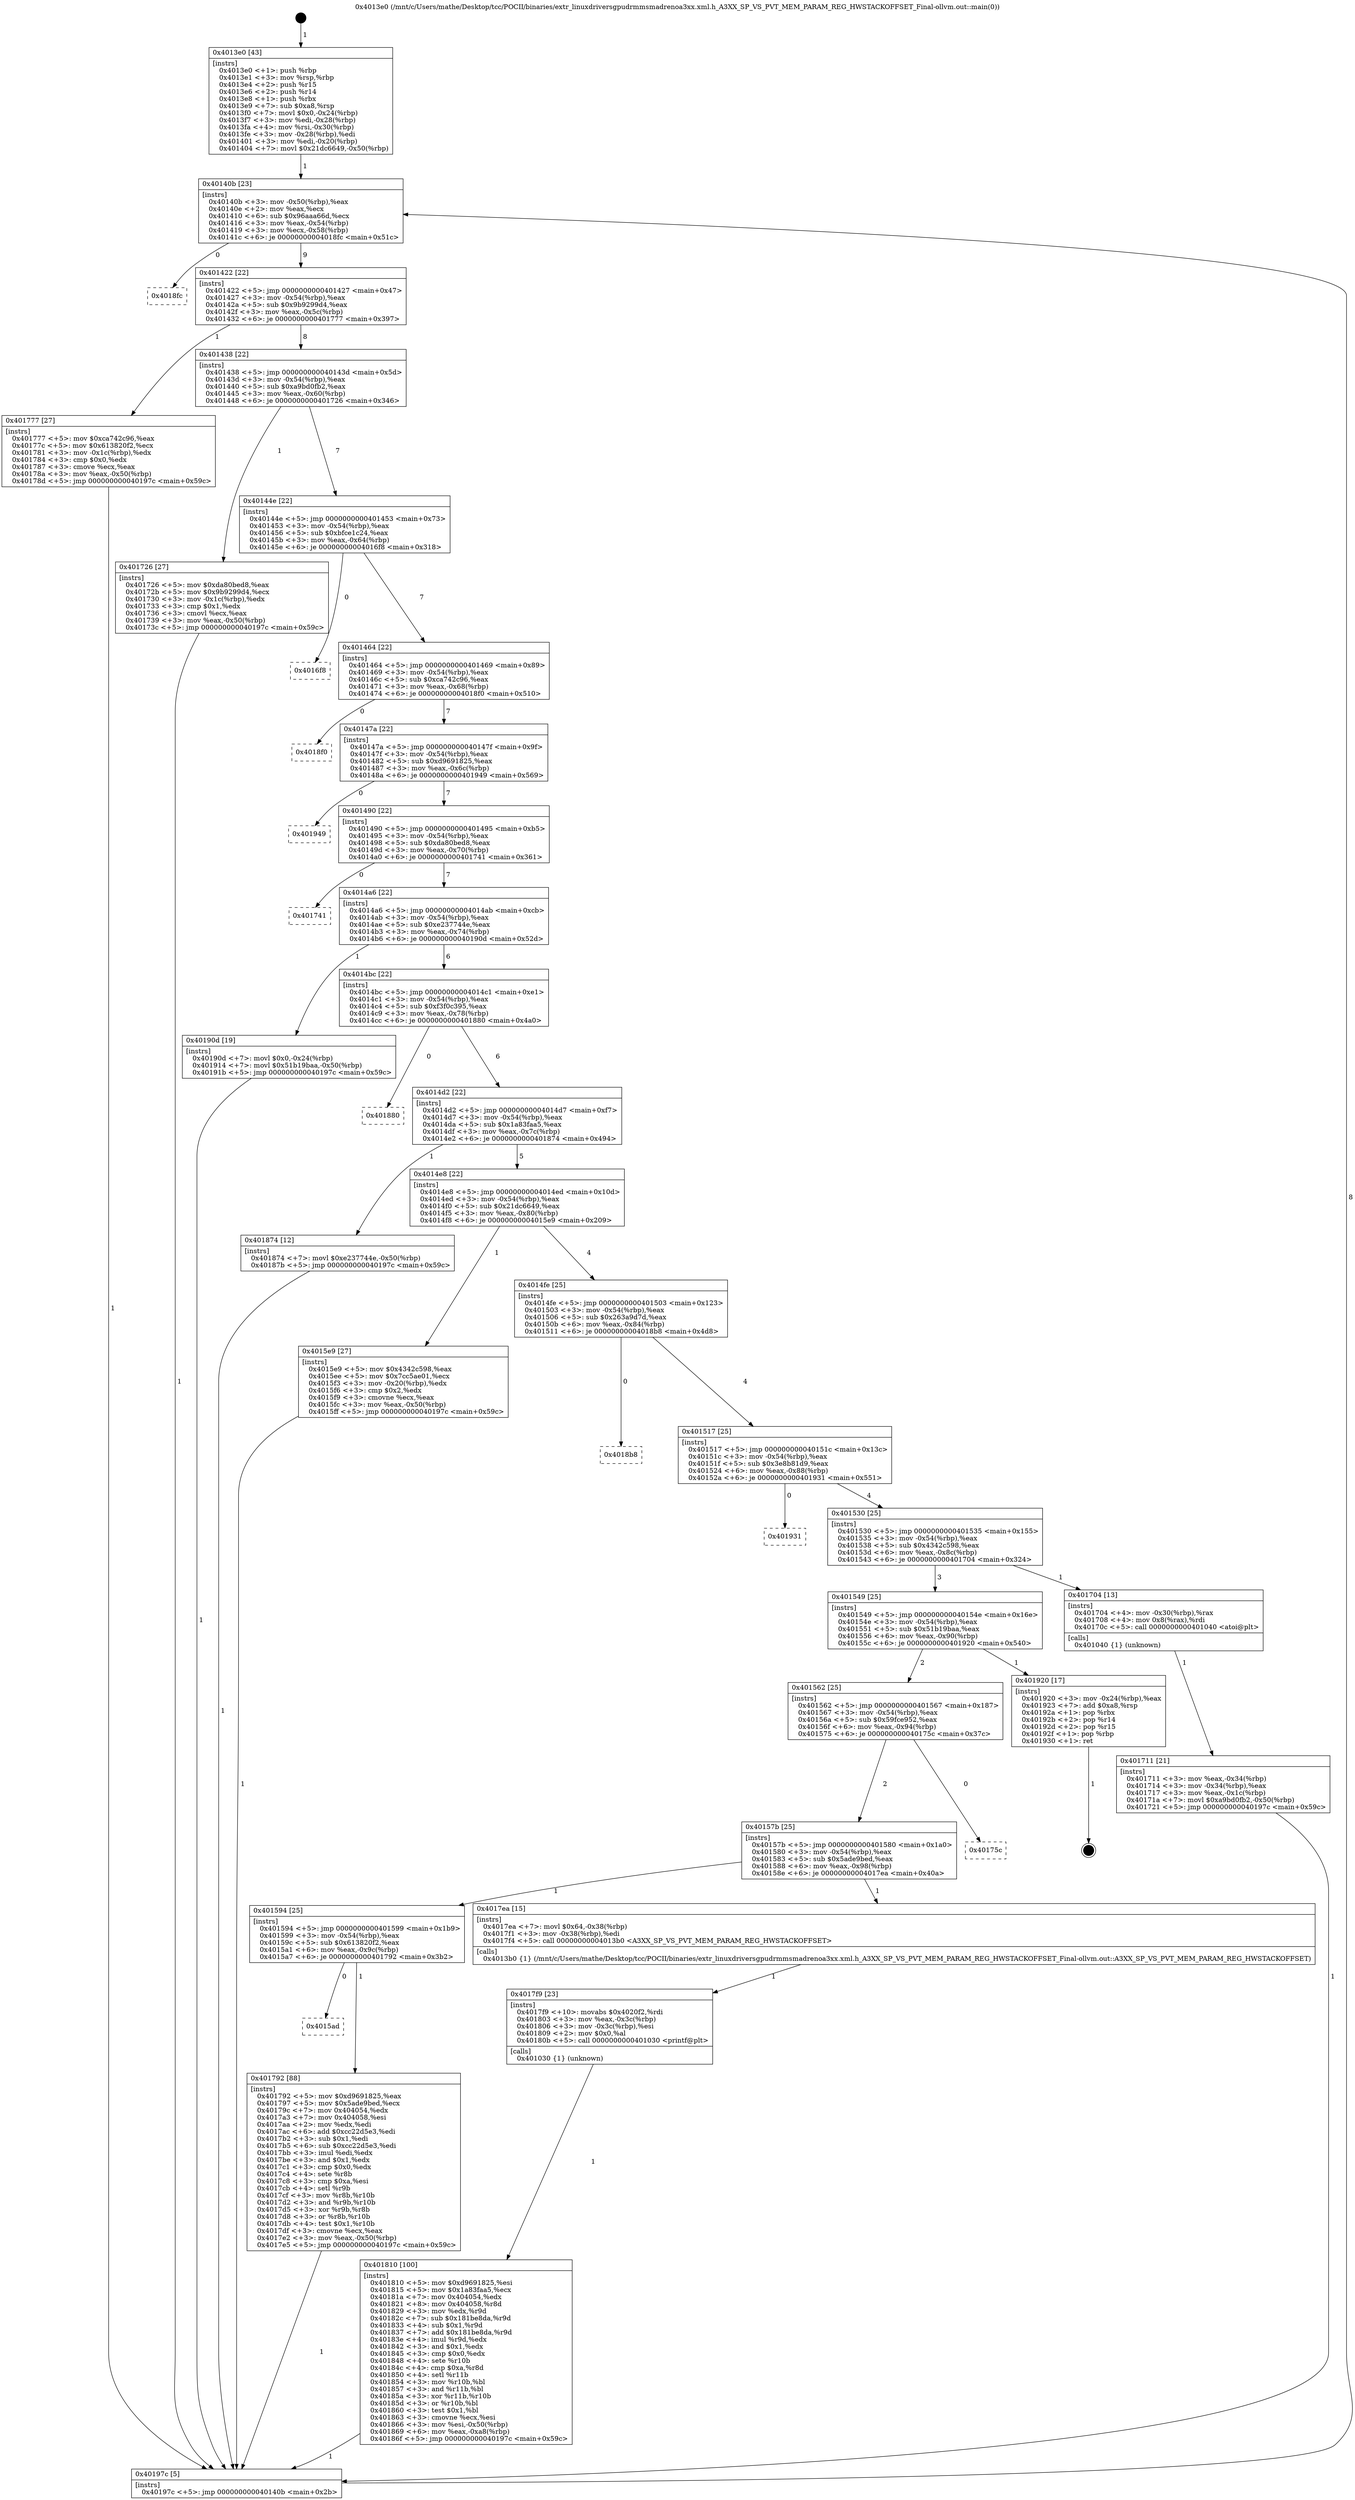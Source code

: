 digraph "0x4013e0" {
  label = "0x4013e0 (/mnt/c/Users/mathe/Desktop/tcc/POCII/binaries/extr_linuxdriversgpudrmmsmadrenoa3xx.xml.h_A3XX_SP_VS_PVT_MEM_PARAM_REG_HWSTACKOFFSET_Final-ollvm.out::main(0))"
  labelloc = "t"
  node[shape=record]

  Entry [label="",width=0.3,height=0.3,shape=circle,fillcolor=black,style=filled]
  "0x40140b" [label="{
     0x40140b [23]\l
     | [instrs]\l
     &nbsp;&nbsp;0x40140b \<+3\>: mov -0x50(%rbp),%eax\l
     &nbsp;&nbsp;0x40140e \<+2\>: mov %eax,%ecx\l
     &nbsp;&nbsp;0x401410 \<+6\>: sub $0x96aaa66d,%ecx\l
     &nbsp;&nbsp;0x401416 \<+3\>: mov %eax,-0x54(%rbp)\l
     &nbsp;&nbsp;0x401419 \<+3\>: mov %ecx,-0x58(%rbp)\l
     &nbsp;&nbsp;0x40141c \<+6\>: je 00000000004018fc \<main+0x51c\>\l
  }"]
  "0x4018fc" [label="{
     0x4018fc\l
  }", style=dashed]
  "0x401422" [label="{
     0x401422 [22]\l
     | [instrs]\l
     &nbsp;&nbsp;0x401422 \<+5\>: jmp 0000000000401427 \<main+0x47\>\l
     &nbsp;&nbsp;0x401427 \<+3\>: mov -0x54(%rbp),%eax\l
     &nbsp;&nbsp;0x40142a \<+5\>: sub $0x9b9299d4,%eax\l
     &nbsp;&nbsp;0x40142f \<+3\>: mov %eax,-0x5c(%rbp)\l
     &nbsp;&nbsp;0x401432 \<+6\>: je 0000000000401777 \<main+0x397\>\l
  }"]
  Exit [label="",width=0.3,height=0.3,shape=circle,fillcolor=black,style=filled,peripheries=2]
  "0x401777" [label="{
     0x401777 [27]\l
     | [instrs]\l
     &nbsp;&nbsp;0x401777 \<+5\>: mov $0xca742c96,%eax\l
     &nbsp;&nbsp;0x40177c \<+5\>: mov $0x613820f2,%ecx\l
     &nbsp;&nbsp;0x401781 \<+3\>: mov -0x1c(%rbp),%edx\l
     &nbsp;&nbsp;0x401784 \<+3\>: cmp $0x0,%edx\l
     &nbsp;&nbsp;0x401787 \<+3\>: cmove %ecx,%eax\l
     &nbsp;&nbsp;0x40178a \<+3\>: mov %eax,-0x50(%rbp)\l
     &nbsp;&nbsp;0x40178d \<+5\>: jmp 000000000040197c \<main+0x59c\>\l
  }"]
  "0x401438" [label="{
     0x401438 [22]\l
     | [instrs]\l
     &nbsp;&nbsp;0x401438 \<+5\>: jmp 000000000040143d \<main+0x5d\>\l
     &nbsp;&nbsp;0x40143d \<+3\>: mov -0x54(%rbp),%eax\l
     &nbsp;&nbsp;0x401440 \<+5\>: sub $0xa9bd0fb2,%eax\l
     &nbsp;&nbsp;0x401445 \<+3\>: mov %eax,-0x60(%rbp)\l
     &nbsp;&nbsp;0x401448 \<+6\>: je 0000000000401726 \<main+0x346\>\l
  }"]
  "0x401810" [label="{
     0x401810 [100]\l
     | [instrs]\l
     &nbsp;&nbsp;0x401810 \<+5\>: mov $0xd9691825,%esi\l
     &nbsp;&nbsp;0x401815 \<+5\>: mov $0x1a83faa5,%ecx\l
     &nbsp;&nbsp;0x40181a \<+7\>: mov 0x404054,%edx\l
     &nbsp;&nbsp;0x401821 \<+8\>: mov 0x404058,%r8d\l
     &nbsp;&nbsp;0x401829 \<+3\>: mov %edx,%r9d\l
     &nbsp;&nbsp;0x40182c \<+7\>: sub $0x181be8da,%r9d\l
     &nbsp;&nbsp;0x401833 \<+4\>: sub $0x1,%r9d\l
     &nbsp;&nbsp;0x401837 \<+7\>: add $0x181be8da,%r9d\l
     &nbsp;&nbsp;0x40183e \<+4\>: imul %r9d,%edx\l
     &nbsp;&nbsp;0x401842 \<+3\>: and $0x1,%edx\l
     &nbsp;&nbsp;0x401845 \<+3\>: cmp $0x0,%edx\l
     &nbsp;&nbsp;0x401848 \<+4\>: sete %r10b\l
     &nbsp;&nbsp;0x40184c \<+4\>: cmp $0xa,%r8d\l
     &nbsp;&nbsp;0x401850 \<+4\>: setl %r11b\l
     &nbsp;&nbsp;0x401854 \<+3\>: mov %r10b,%bl\l
     &nbsp;&nbsp;0x401857 \<+3\>: and %r11b,%bl\l
     &nbsp;&nbsp;0x40185a \<+3\>: xor %r11b,%r10b\l
     &nbsp;&nbsp;0x40185d \<+3\>: or %r10b,%bl\l
     &nbsp;&nbsp;0x401860 \<+3\>: test $0x1,%bl\l
     &nbsp;&nbsp;0x401863 \<+3\>: cmovne %ecx,%esi\l
     &nbsp;&nbsp;0x401866 \<+3\>: mov %esi,-0x50(%rbp)\l
     &nbsp;&nbsp;0x401869 \<+6\>: mov %eax,-0xa8(%rbp)\l
     &nbsp;&nbsp;0x40186f \<+5\>: jmp 000000000040197c \<main+0x59c\>\l
  }"]
  "0x401726" [label="{
     0x401726 [27]\l
     | [instrs]\l
     &nbsp;&nbsp;0x401726 \<+5\>: mov $0xda80bed8,%eax\l
     &nbsp;&nbsp;0x40172b \<+5\>: mov $0x9b9299d4,%ecx\l
     &nbsp;&nbsp;0x401730 \<+3\>: mov -0x1c(%rbp),%edx\l
     &nbsp;&nbsp;0x401733 \<+3\>: cmp $0x1,%edx\l
     &nbsp;&nbsp;0x401736 \<+3\>: cmovl %ecx,%eax\l
     &nbsp;&nbsp;0x401739 \<+3\>: mov %eax,-0x50(%rbp)\l
     &nbsp;&nbsp;0x40173c \<+5\>: jmp 000000000040197c \<main+0x59c\>\l
  }"]
  "0x40144e" [label="{
     0x40144e [22]\l
     | [instrs]\l
     &nbsp;&nbsp;0x40144e \<+5\>: jmp 0000000000401453 \<main+0x73\>\l
     &nbsp;&nbsp;0x401453 \<+3\>: mov -0x54(%rbp),%eax\l
     &nbsp;&nbsp;0x401456 \<+5\>: sub $0xbfce1c24,%eax\l
     &nbsp;&nbsp;0x40145b \<+3\>: mov %eax,-0x64(%rbp)\l
     &nbsp;&nbsp;0x40145e \<+6\>: je 00000000004016f8 \<main+0x318\>\l
  }"]
  "0x4017f9" [label="{
     0x4017f9 [23]\l
     | [instrs]\l
     &nbsp;&nbsp;0x4017f9 \<+10\>: movabs $0x4020f2,%rdi\l
     &nbsp;&nbsp;0x401803 \<+3\>: mov %eax,-0x3c(%rbp)\l
     &nbsp;&nbsp;0x401806 \<+3\>: mov -0x3c(%rbp),%esi\l
     &nbsp;&nbsp;0x401809 \<+2\>: mov $0x0,%al\l
     &nbsp;&nbsp;0x40180b \<+5\>: call 0000000000401030 \<printf@plt\>\l
     | [calls]\l
     &nbsp;&nbsp;0x401030 \{1\} (unknown)\l
  }"]
  "0x4016f8" [label="{
     0x4016f8\l
  }", style=dashed]
  "0x401464" [label="{
     0x401464 [22]\l
     | [instrs]\l
     &nbsp;&nbsp;0x401464 \<+5\>: jmp 0000000000401469 \<main+0x89\>\l
     &nbsp;&nbsp;0x401469 \<+3\>: mov -0x54(%rbp),%eax\l
     &nbsp;&nbsp;0x40146c \<+5\>: sub $0xca742c96,%eax\l
     &nbsp;&nbsp;0x401471 \<+3\>: mov %eax,-0x68(%rbp)\l
     &nbsp;&nbsp;0x401474 \<+6\>: je 00000000004018f0 \<main+0x510\>\l
  }"]
  "0x4015ad" [label="{
     0x4015ad\l
  }", style=dashed]
  "0x4018f0" [label="{
     0x4018f0\l
  }", style=dashed]
  "0x40147a" [label="{
     0x40147a [22]\l
     | [instrs]\l
     &nbsp;&nbsp;0x40147a \<+5\>: jmp 000000000040147f \<main+0x9f\>\l
     &nbsp;&nbsp;0x40147f \<+3\>: mov -0x54(%rbp),%eax\l
     &nbsp;&nbsp;0x401482 \<+5\>: sub $0xd9691825,%eax\l
     &nbsp;&nbsp;0x401487 \<+3\>: mov %eax,-0x6c(%rbp)\l
     &nbsp;&nbsp;0x40148a \<+6\>: je 0000000000401949 \<main+0x569\>\l
  }"]
  "0x401792" [label="{
     0x401792 [88]\l
     | [instrs]\l
     &nbsp;&nbsp;0x401792 \<+5\>: mov $0xd9691825,%eax\l
     &nbsp;&nbsp;0x401797 \<+5\>: mov $0x5ade9bed,%ecx\l
     &nbsp;&nbsp;0x40179c \<+7\>: mov 0x404054,%edx\l
     &nbsp;&nbsp;0x4017a3 \<+7\>: mov 0x404058,%esi\l
     &nbsp;&nbsp;0x4017aa \<+2\>: mov %edx,%edi\l
     &nbsp;&nbsp;0x4017ac \<+6\>: add $0xcc22d5e3,%edi\l
     &nbsp;&nbsp;0x4017b2 \<+3\>: sub $0x1,%edi\l
     &nbsp;&nbsp;0x4017b5 \<+6\>: sub $0xcc22d5e3,%edi\l
     &nbsp;&nbsp;0x4017bb \<+3\>: imul %edi,%edx\l
     &nbsp;&nbsp;0x4017be \<+3\>: and $0x1,%edx\l
     &nbsp;&nbsp;0x4017c1 \<+3\>: cmp $0x0,%edx\l
     &nbsp;&nbsp;0x4017c4 \<+4\>: sete %r8b\l
     &nbsp;&nbsp;0x4017c8 \<+3\>: cmp $0xa,%esi\l
     &nbsp;&nbsp;0x4017cb \<+4\>: setl %r9b\l
     &nbsp;&nbsp;0x4017cf \<+3\>: mov %r8b,%r10b\l
     &nbsp;&nbsp;0x4017d2 \<+3\>: and %r9b,%r10b\l
     &nbsp;&nbsp;0x4017d5 \<+3\>: xor %r9b,%r8b\l
     &nbsp;&nbsp;0x4017d8 \<+3\>: or %r8b,%r10b\l
     &nbsp;&nbsp;0x4017db \<+4\>: test $0x1,%r10b\l
     &nbsp;&nbsp;0x4017df \<+3\>: cmovne %ecx,%eax\l
     &nbsp;&nbsp;0x4017e2 \<+3\>: mov %eax,-0x50(%rbp)\l
     &nbsp;&nbsp;0x4017e5 \<+5\>: jmp 000000000040197c \<main+0x59c\>\l
  }"]
  "0x401949" [label="{
     0x401949\l
  }", style=dashed]
  "0x401490" [label="{
     0x401490 [22]\l
     | [instrs]\l
     &nbsp;&nbsp;0x401490 \<+5\>: jmp 0000000000401495 \<main+0xb5\>\l
     &nbsp;&nbsp;0x401495 \<+3\>: mov -0x54(%rbp),%eax\l
     &nbsp;&nbsp;0x401498 \<+5\>: sub $0xda80bed8,%eax\l
     &nbsp;&nbsp;0x40149d \<+3\>: mov %eax,-0x70(%rbp)\l
     &nbsp;&nbsp;0x4014a0 \<+6\>: je 0000000000401741 \<main+0x361\>\l
  }"]
  "0x401594" [label="{
     0x401594 [25]\l
     | [instrs]\l
     &nbsp;&nbsp;0x401594 \<+5\>: jmp 0000000000401599 \<main+0x1b9\>\l
     &nbsp;&nbsp;0x401599 \<+3\>: mov -0x54(%rbp),%eax\l
     &nbsp;&nbsp;0x40159c \<+5\>: sub $0x613820f2,%eax\l
     &nbsp;&nbsp;0x4015a1 \<+6\>: mov %eax,-0x9c(%rbp)\l
     &nbsp;&nbsp;0x4015a7 \<+6\>: je 0000000000401792 \<main+0x3b2\>\l
  }"]
  "0x401741" [label="{
     0x401741\l
  }", style=dashed]
  "0x4014a6" [label="{
     0x4014a6 [22]\l
     | [instrs]\l
     &nbsp;&nbsp;0x4014a6 \<+5\>: jmp 00000000004014ab \<main+0xcb\>\l
     &nbsp;&nbsp;0x4014ab \<+3\>: mov -0x54(%rbp),%eax\l
     &nbsp;&nbsp;0x4014ae \<+5\>: sub $0xe237744e,%eax\l
     &nbsp;&nbsp;0x4014b3 \<+3\>: mov %eax,-0x74(%rbp)\l
     &nbsp;&nbsp;0x4014b6 \<+6\>: je 000000000040190d \<main+0x52d\>\l
  }"]
  "0x4017ea" [label="{
     0x4017ea [15]\l
     | [instrs]\l
     &nbsp;&nbsp;0x4017ea \<+7\>: movl $0x64,-0x38(%rbp)\l
     &nbsp;&nbsp;0x4017f1 \<+3\>: mov -0x38(%rbp),%edi\l
     &nbsp;&nbsp;0x4017f4 \<+5\>: call 00000000004013b0 \<A3XX_SP_VS_PVT_MEM_PARAM_REG_HWSTACKOFFSET\>\l
     | [calls]\l
     &nbsp;&nbsp;0x4013b0 \{1\} (/mnt/c/Users/mathe/Desktop/tcc/POCII/binaries/extr_linuxdriversgpudrmmsmadrenoa3xx.xml.h_A3XX_SP_VS_PVT_MEM_PARAM_REG_HWSTACKOFFSET_Final-ollvm.out::A3XX_SP_VS_PVT_MEM_PARAM_REG_HWSTACKOFFSET)\l
  }"]
  "0x40190d" [label="{
     0x40190d [19]\l
     | [instrs]\l
     &nbsp;&nbsp;0x40190d \<+7\>: movl $0x0,-0x24(%rbp)\l
     &nbsp;&nbsp;0x401914 \<+7\>: movl $0x51b19baa,-0x50(%rbp)\l
     &nbsp;&nbsp;0x40191b \<+5\>: jmp 000000000040197c \<main+0x59c\>\l
  }"]
  "0x4014bc" [label="{
     0x4014bc [22]\l
     | [instrs]\l
     &nbsp;&nbsp;0x4014bc \<+5\>: jmp 00000000004014c1 \<main+0xe1\>\l
     &nbsp;&nbsp;0x4014c1 \<+3\>: mov -0x54(%rbp),%eax\l
     &nbsp;&nbsp;0x4014c4 \<+5\>: sub $0xf3f0c395,%eax\l
     &nbsp;&nbsp;0x4014c9 \<+3\>: mov %eax,-0x78(%rbp)\l
     &nbsp;&nbsp;0x4014cc \<+6\>: je 0000000000401880 \<main+0x4a0\>\l
  }"]
  "0x40157b" [label="{
     0x40157b [25]\l
     | [instrs]\l
     &nbsp;&nbsp;0x40157b \<+5\>: jmp 0000000000401580 \<main+0x1a0\>\l
     &nbsp;&nbsp;0x401580 \<+3\>: mov -0x54(%rbp),%eax\l
     &nbsp;&nbsp;0x401583 \<+5\>: sub $0x5ade9bed,%eax\l
     &nbsp;&nbsp;0x401588 \<+6\>: mov %eax,-0x98(%rbp)\l
     &nbsp;&nbsp;0x40158e \<+6\>: je 00000000004017ea \<main+0x40a\>\l
  }"]
  "0x401880" [label="{
     0x401880\l
  }", style=dashed]
  "0x4014d2" [label="{
     0x4014d2 [22]\l
     | [instrs]\l
     &nbsp;&nbsp;0x4014d2 \<+5\>: jmp 00000000004014d7 \<main+0xf7\>\l
     &nbsp;&nbsp;0x4014d7 \<+3\>: mov -0x54(%rbp),%eax\l
     &nbsp;&nbsp;0x4014da \<+5\>: sub $0x1a83faa5,%eax\l
     &nbsp;&nbsp;0x4014df \<+3\>: mov %eax,-0x7c(%rbp)\l
     &nbsp;&nbsp;0x4014e2 \<+6\>: je 0000000000401874 \<main+0x494\>\l
  }"]
  "0x40175c" [label="{
     0x40175c\l
  }", style=dashed]
  "0x401874" [label="{
     0x401874 [12]\l
     | [instrs]\l
     &nbsp;&nbsp;0x401874 \<+7\>: movl $0xe237744e,-0x50(%rbp)\l
     &nbsp;&nbsp;0x40187b \<+5\>: jmp 000000000040197c \<main+0x59c\>\l
  }"]
  "0x4014e8" [label="{
     0x4014e8 [22]\l
     | [instrs]\l
     &nbsp;&nbsp;0x4014e8 \<+5\>: jmp 00000000004014ed \<main+0x10d\>\l
     &nbsp;&nbsp;0x4014ed \<+3\>: mov -0x54(%rbp),%eax\l
     &nbsp;&nbsp;0x4014f0 \<+5\>: sub $0x21dc6649,%eax\l
     &nbsp;&nbsp;0x4014f5 \<+3\>: mov %eax,-0x80(%rbp)\l
     &nbsp;&nbsp;0x4014f8 \<+6\>: je 00000000004015e9 \<main+0x209\>\l
  }"]
  "0x401562" [label="{
     0x401562 [25]\l
     | [instrs]\l
     &nbsp;&nbsp;0x401562 \<+5\>: jmp 0000000000401567 \<main+0x187\>\l
     &nbsp;&nbsp;0x401567 \<+3\>: mov -0x54(%rbp),%eax\l
     &nbsp;&nbsp;0x40156a \<+5\>: sub $0x59fce952,%eax\l
     &nbsp;&nbsp;0x40156f \<+6\>: mov %eax,-0x94(%rbp)\l
     &nbsp;&nbsp;0x401575 \<+6\>: je 000000000040175c \<main+0x37c\>\l
  }"]
  "0x4015e9" [label="{
     0x4015e9 [27]\l
     | [instrs]\l
     &nbsp;&nbsp;0x4015e9 \<+5\>: mov $0x4342c598,%eax\l
     &nbsp;&nbsp;0x4015ee \<+5\>: mov $0x7cc5ae01,%ecx\l
     &nbsp;&nbsp;0x4015f3 \<+3\>: mov -0x20(%rbp),%edx\l
     &nbsp;&nbsp;0x4015f6 \<+3\>: cmp $0x2,%edx\l
     &nbsp;&nbsp;0x4015f9 \<+3\>: cmovne %ecx,%eax\l
     &nbsp;&nbsp;0x4015fc \<+3\>: mov %eax,-0x50(%rbp)\l
     &nbsp;&nbsp;0x4015ff \<+5\>: jmp 000000000040197c \<main+0x59c\>\l
  }"]
  "0x4014fe" [label="{
     0x4014fe [25]\l
     | [instrs]\l
     &nbsp;&nbsp;0x4014fe \<+5\>: jmp 0000000000401503 \<main+0x123\>\l
     &nbsp;&nbsp;0x401503 \<+3\>: mov -0x54(%rbp),%eax\l
     &nbsp;&nbsp;0x401506 \<+5\>: sub $0x263a9d7d,%eax\l
     &nbsp;&nbsp;0x40150b \<+6\>: mov %eax,-0x84(%rbp)\l
     &nbsp;&nbsp;0x401511 \<+6\>: je 00000000004018b8 \<main+0x4d8\>\l
  }"]
  "0x40197c" [label="{
     0x40197c [5]\l
     | [instrs]\l
     &nbsp;&nbsp;0x40197c \<+5\>: jmp 000000000040140b \<main+0x2b\>\l
  }"]
  "0x4013e0" [label="{
     0x4013e0 [43]\l
     | [instrs]\l
     &nbsp;&nbsp;0x4013e0 \<+1\>: push %rbp\l
     &nbsp;&nbsp;0x4013e1 \<+3\>: mov %rsp,%rbp\l
     &nbsp;&nbsp;0x4013e4 \<+2\>: push %r15\l
     &nbsp;&nbsp;0x4013e6 \<+2\>: push %r14\l
     &nbsp;&nbsp;0x4013e8 \<+1\>: push %rbx\l
     &nbsp;&nbsp;0x4013e9 \<+7\>: sub $0xa8,%rsp\l
     &nbsp;&nbsp;0x4013f0 \<+7\>: movl $0x0,-0x24(%rbp)\l
     &nbsp;&nbsp;0x4013f7 \<+3\>: mov %edi,-0x28(%rbp)\l
     &nbsp;&nbsp;0x4013fa \<+4\>: mov %rsi,-0x30(%rbp)\l
     &nbsp;&nbsp;0x4013fe \<+3\>: mov -0x28(%rbp),%edi\l
     &nbsp;&nbsp;0x401401 \<+3\>: mov %edi,-0x20(%rbp)\l
     &nbsp;&nbsp;0x401404 \<+7\>: movl $0x21dc6649,-0x50(%rbp)\l
  }"]
  "0x401920" [label="{
     0x401920 [17]\l
     | [instrs]\l
     &nbsp;&nbsp;0x401920 \<+3\>: mov -0x24(%rbp),%eax\l
     &nbsp;&nbsp;0x401923 \<+7\>: add $0xa8,%rsp\l
     &nbsp;&nbsp;0x40192a \<+1\>: pop %rbx\l
     &nbsp;&nbsp;0x40192b \<+2\>: pop %r14\l
     &nbsp;&nbsp;0x40192d \<+2\>: pop %r15\l
     &nbsp;&nbsp;0x40192f \<+1\>: pop %rbp\l
     &nbsp;&nbsp;0x401930 \<+1\>: ret\l
  }"]
  "0x4018b8" [label="{
     0x4018b8\l
  }", style=dashed]
  "0x401517" [label="{
     0x401517 [25]\l
     | [instrs]\l
     &nbsp;&nbsp;0x401517 \<+5\>: jmp 000000000040151c \<main+0x13c\>\l
     &nbsp;&nbsp;0x40151c \<+3\>: mov -0x54(%rbp),%eax\l
     &nbsp;&nbsp;0x40151f \<+5\>: sub $0x3e8b81d9,%eax\l
     &nbsp;&nbsp;0x401524 \<+6\>: mov %eax,-0x88(%rbp)\l
     &nbsp;&nbsp;0x40152a \<+6\>: je 0000000000401931 \<main+0x551\>\l
  }"]
  "0x401711" [label="{
     0x401711 [21]\l
     | [instrs]\l
     &nbsp;&nbsp;0x401711 \<+3\>: mov %eax,-0x34(%rbp)\l
     &nbsp;&nbsp;0x401714 \<+3\>: mov -0x34(%rbp),%eax\l
     &nbsp;&nbsp;0x401717 \<+3\>: mov %eax,-0x1c(%rbp)\l
     &nbsp;&nbsp;0x40171a \<+7\>: movl $0xa9bd0fb2,-0x50(%rbp)\l
     &nbsp;&nbsp;0x401721 \<+5\>: jmp 000000000040197c \<main+0x59c\>\l
  }"]
  "0x401931" [label="{
     0x401931\l
  }", style=dashed]
  "0x401530" [label="{
     0x401530 [25]\l
     | [instrs]\l
     &nbsp;&nbsp;0x401530 \<+5\>: jmp 0000000000401535 \<main+0x155\>\l
     &nbsp;&nbsp;0x401535 \<+3\>: mov -0x54(%rbp),%eax\l
     &nbsp;&nbsp;0x401538 \<+5\>: sub $0x4342c598,%eax\l
     &nbsp;&nbsp;0x40153d \<+6\>: mov %eax,-0x8c(%rbp)\l
     &nbsp;&nbsp;0x401543 \<+6\>: je 0000000000401704 \<main+0x324\>\l
  }"]
  "0x401549" [label="{
     0x401549 [25]\l
     | [instrs]\l
     &nbsp;&nbsp;0x401549 \<+5\>: jmp 000000000040154e \<main+0x16e\>\l
     &nbsp;&nbsp;0x40154e \<+3\>: mov -0x54(%rbp),%eax\l
     &nbsp;&nbsp;0x401551 \<+5\>: sub $0x51b19baa,%eax\l
     &nbsp;&nbsp;0x401556 \<+6\>: mov %eax,-0x90(%rbp)\l
     &nbsp;&nbsp;0x40155c \<+6\>: je 0000000000401920 \<main+0x540\>\l
  }"]
  "0x401704" [label="{
     0x401704 [13]\l
     | [instrs]\l
     &nbsp;&nbsp;0x401704 \<+4\>: mov -0x30(%rbp),%rax\l
     &nbsp;&nbsp;0x401708 \<+4\>: mov 0x8(%rax),%rdi\l
     &nbsp;&nbsp;0x40170c \<+5\>: call 0000000000401040 \<atoi@plt\>\l
     | [calls]\l
     &nbsp;&nbsp;0x401040 \{1\} (unknown)\l
  }"]
  Entry -> "0x4013e0" [label=" 1"]
  "0x40140b" -> "0x4018fc" [label=" 0"]
  "0x40140b" -> "0x401422" [label=" 9"]
  "0x401920" -> Exit [label=" 1"]
  "0x401422" -> "0x401777" [label=" 1"]
  "0x401422" -> "0x401438" [label=" 8"]
  "0x40190d" -> "0x40197c" [label=" 1"]
  "0x401438" -> "0x401726" [label=" 1"]
  "0x401438" -> "0x40144e" [label=" 7"]
  "0x401874" -> "0x40197c" [label=" 1"]
  "0x40144e" -> "0x4016f8" [label=" 0"]
  "0x40144e" -> "0x401464" [label=" 7"]
  "0x401810" -> "0x40197c" [label=" 1"]
  "0x401464" -> "0x4018f0" [label=" 0"]
  "0x401464" -> "0x40147a" [label=" 7"]
  "0x4017f9" -> "0x401810" [label=" 1"]
  "0x40147a" -> "0x401949" [label=" 0"]
  "0x40147a" -> "0x401490" [label=" 7"]
  "0x4017ea" -> "0x4017f9" [label=" 1"]
  "0x401490" -> "0x401741" [label=" 0"]
  "0x401490" -> "0x4014a6" [label=" 7"]
  "0x401594" -> "0x4015ad" [label=" 0"]
  "0x4014a6" -> "0x40190d" [label=" 1"]
  "0x4014a6" -> "0x4014bc" [label=" 6"]
  "0x401594" -> "0x401792" [label=" 1"]
  "0x4014bc" -> "0x401880" [label=" 0"]
  "0x4014bc" -> "0x4014d2" [label=" 6"]
  "0x40157b" -> "0x401594" [label=" 1"]
  "0x4014d2" -> "0x401874" [label=" 1"]
  "0x4014d2" -> "0x4014e8" [label=" 5"]
  "0x40157b" -> "0x4017ea" [label=" 1"]
  "0x4014e8" -> "0x4015e9" [label=" 1"]
  "0x4014e8" -> "0x4014fe" [label=" 4"]
  "0x4015e9" -> "0x40197c" [label=" 1"]
  "0x4013e0" -> "0x40140b" [label=" 1"]
  "0x40197c" -> "0x40140b" [label=" 8"]
  "0x401562" -> "0x40157b" [label=" 2"]
  "0x4014fe" -> "0x4018b8" [label=" 0"]
  "0x4014fe" -> "0x401517" [label=" 4"]
  "0x401562" -> "0x40175c" [label=" 0"]
  "0x401517" -> "0x401931" [label=" 0"]
  "0x401517" -> "0x401530" [label=" 4"]
  "0x401549" -> "0x401562" [label=" 2"]
  "0x401530" -> "0x401704" [label=" 1"]
  "0x401530" -> "0x401549" [label=" 3"]
  "0x401704" -> "0x401711" [label=" 1"]
  "0x401711" -> "0x40197c" [label=" 1"]
  "0x401726" -> "0x40197c" [label=" 1"]
  "0x401777" -> "0x40197c" [label=" 1"]
  "0x401792" -> "0x40197c" [label=" 1"]
  "0x401549" -> "0x401920" [label=" 1"]
}
